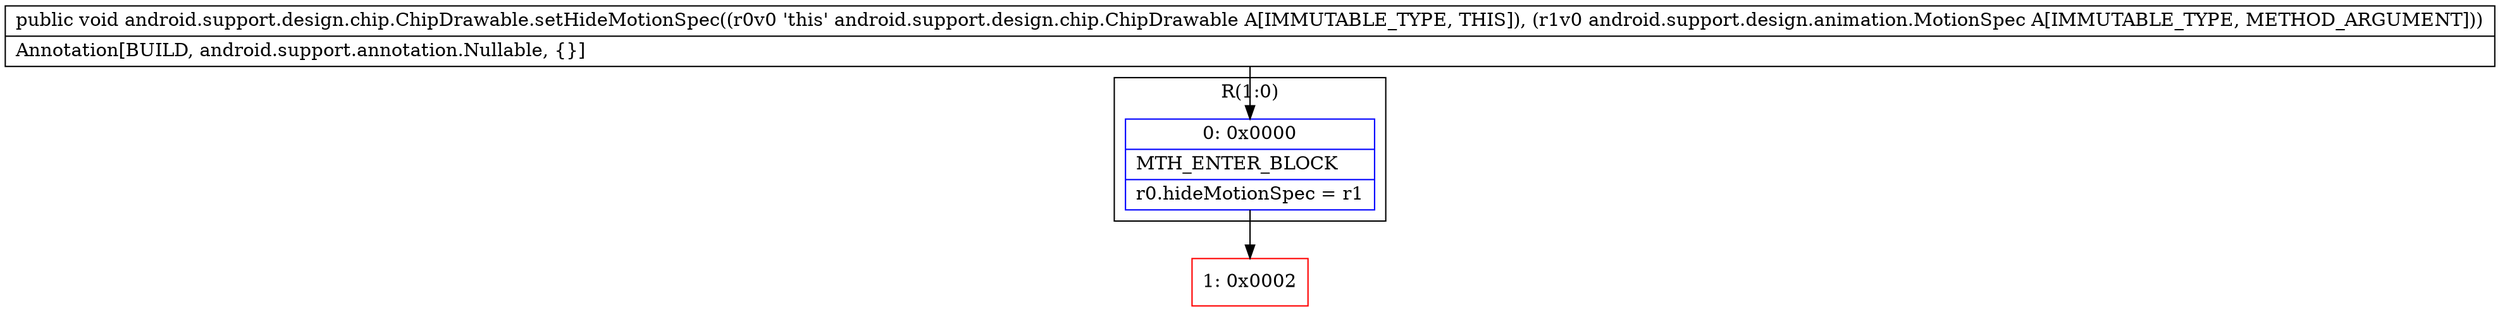 digraph "CFG forandroid.support.design.chip.ChipDrawable.setHideMotionSpec(Landroid\/support\/design\/animation\/MotionSpec;)V" {
subgraph cluster_Region_1544565081 {
label = "R(1:0)";
node [shape=record,color=blue];
Node_0 [shape=record,label="{0\:\ 0x0000|MTH_ENTER_BLOCK\l|r0.hideMotionSpec = r1\l}"];
}
Node_1 [shape=record,color=red,label="{1\:\ 0x0002}"];
MethodNode[shape=record,label="{public void android.support.design.chip.ChipDrawable.setHideMotionSpec((r0v0 'this' android.support.design.chip.ChipDrawable A[IMMUTABLE_TYPE, THIS]), (r1v0 android.support.design.animation.MotionSpec A[IMMUTABLE_TYPE, METHOD_ARGUMENT]))  | Annotation[BUILD, android.support.annotation.Nullable, \{\}]\l}"];
MethodNode -> Node_0;
Node_0 -> Node_1;
}

